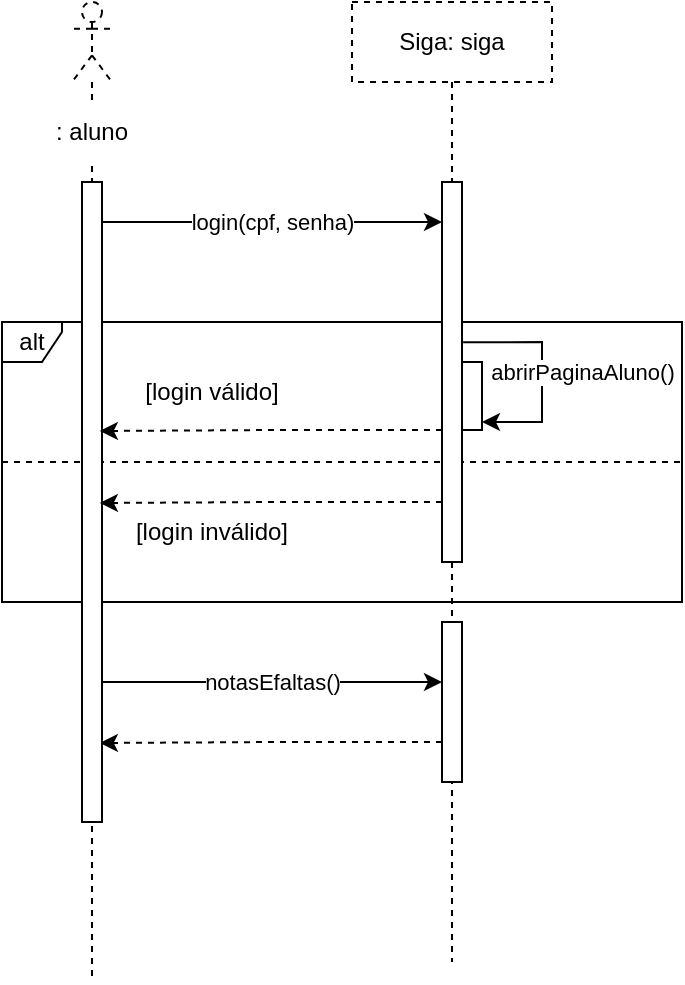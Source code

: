 <mxfile version="16.6.2" type="github">
  <diagram id="ZEX48tybaz3WDPqDXiuD" name="Page-1">
    <mxGraphModel dx="599" dy="342" grid="1" gridSize="10" guides="1" tooltips="1" connect="1" arrows="1" fold="1" page="1" pageScale="1" pageWidth="1169" pageHeight="827" math="0" shadow="0">
      <root>
        <mxCell id="0" />
        <mxCell id="1" parent="0" />
        <mxCell id="3zqD0T_lnfzhav-kkuIM-93" value="" style="shape=umlLifeline;participant=umlActor;perimeter=lifelinePerimeter;whiteSpace=wrap;html=1;container=1;collapsible=0;recursiveResize=0;verticalAlign=top;spacingTop=36;outlineConnect=0;dashed=1;" vertex="1" parent="1">
          <mxGeometry x="365" y="300" width="20" height="490" as="geometry" />
        </mxCell>
        <mxCell id="3zqD0T_lnfzhav-kkuIM-88" value="Siga: siga" style="shape=umlLifeline;perimeter=lifelinePerimeter;whiteSpace=wrap;html=1;container=1;collapsible=0;recursiveResize=0;outlineConnect=0;dashed=1;" vertex="1" parent="1">
          <mxGeometry x="505" y="300" width="100" height="480" as="geometry" />
        </mxCell>
        <mxCell id="3zqD0T_lnfzhav-kkuIM-108" value="" style="html=1;points=[];perimeter=orthogonalPerimeter;" vertex="1" parent="3zqD0T_lnfzhav-kkuIM-88">
          <mxGeometry x="45" y="310" width="10" height="80" as="geometry" />
        </mxCell>
        <mxCell id="3zqD0T_lnfzhav-kkuIM-115" value="" style="edgeStyle=orthogonalEdgeStyle;rounded=0;orthogonalLoop=1;jettySize=auto;html=1;dashed=1;entryX=0.893;entryY=0.482;entryDx=0;entryDy=0;entryPerimeter=0;" edge="1" parent="3zqD0T_lnfzhav-kkuIM-88">
          <mxGeometry relative="1" as="geometry">
            <mxPoint x="45" y="370.0" as="sourcePoint" />
            <mxPoint x="-126.07" y="370.5" as="targetPoint" />
            <Array as="points">
              <mxPoint x="-39" y="370" />
            </Array>
          </mxGeometry>
        </mxCell>
        <mxCell id="3zqD0T_lnfzhav-kkuIM-83" value="" style="edgeStyle=orthogonalEdgeStyle;rounded=0;orthogonalLoop=1;jettySize=auto;html=1;" edge="1" parent="1" source="3zqD0T_lnfzhav-kkuIM-74" target="3zqD0T_lnfzhav-kkuIM-82">
          <mxGeometry relative="1" as="geometry">
            <Array as="points">
              <mxPoint x="420" y="410" />
              <mxPoint x="420" y="410" />
            </Array>
          </mxGeometry>
        </mxCell>
        <mxCell id="3zqD0T_lnfzhav-kkuIM-84" value="login(cpf, senha)" style="edgeLabel;html=1;align=center;verticalAlign=middle;resizable=0;points=[];" vertex="1" connectable="0" parent="3zqD0T_lnfzhav-kkuIM-83">
          <mxGeometry x="-0.277" y="-3" relative="1" as="geometry">
            <mxPoint x="23" y="-3" as="offset" />
          </mxGeometry>
        </mxCell>
        <mxCell id="3zqD0T_lnfzhav-kkuIM-87" value="alt" style="shape=umlFrame;whiteSpace=wrap;html=1;width=30;height=20;" vertex="1" parent="1">
          <mxGeometry x="330" y="460" width="340" height="140" as="geometry" />
        </mxCell>
        <mxCell id="3zqD0T_lnfzhav-kkuIM-89" value="" style="line;strokeWidth=1;fillColor=none;align=left;verticalAlign=middle;spacingTop=-1;spacingLeft=3;spacingRight=3;rotatable=0;labelPosition=right;points=[];portConstraint=eastwest;dashed=1;" vertex="1" parent="1">
          <mxGeometry x="330" y="526" width="340" height="8" as="geometry" />
        </mxCell>
        <mxCell id="3zqD0T_lnfzhav-kkuIM-90" value="[login válido]" style="text;html=1;strokeColor=none;fillColor=none;align=center;verticalAlign=middle;whiteSpace=wrap;rounded=0;dashed=1;" vertex="1" parent="1">
          <mxGeometry x="390" y="480" width="90" height="30" as="geometry" />
        </mxCell>
        <mxCell id="3zqD0T_lnfzhav-kkuIM-92" value="[login inválido]" style="text;html=1;strokeColor=none;fillColor=none;align=center;verticalAlign=middle;whiteSpace=wrap;rounded=0;dashed=1;" vertex="1" parent="1">
          <mxGeometry x="390" y="550" width="90" height="30" as="geometry" />
        </mxCell>
        <mxCell id="3zqD0T_lnfzhav-kkuIM-94" value=": aluno" style="text;html=1;strokeColor=none;fillColor=default;align=center;verticalAlign=middle;whiteSpace=wrap;rounded=0;dashed=1;" vertex="1" parent="1">
          <mxGeometry x="345" y="350" width="60" height="30" as="geometry" />
        </mxCell>
        <mxCell id="3zqD0T_lnfzhav-kkuIM-97" value="" style="html=1;points=[];perimeter=orthogonalPerimeter;" vertex="1" parent="1">
          <mxGeometry x="560" y="480" width="10" height="34" as="geometry" />
        </mxCell>
        <mxCell id="3zqD0T_lnfzhav-kkuIM-82" value="" style="html=1;points=[];perimeter=orthogonalPerimeter;" vertex="1" parent="1">
          <mxGeometry x="550" y="390" width="10" height="190" as="geometry" />
        </mxCell>
        <mxCell id="3zqD0T_lnfzhav-kkuIM-98" value="" style="endArrow=classic;html=1;rounded=0;exitX=1.057;exitY=0.422;exitDx=0;exitDy=0;exitPerimeter=0;" edge="1" parent="1" source="3zqD0T_lnfzhav-kkuIM-82">
          <mxGeometry width="50" height="50" relative="1" as="geometry">
            <mxPoint x="640" y="500" as="sourcePoint" />
            <mxPoint x="570" y="510" as="targetPoint" />
            <Array as="points">
              <mxPoint x="600" y="470" />
              <mxPoint x="600" y="485" />
              <mxPoint x="600" y="497" />
              <mxPoint x="600" y="510" />
              <mxPoint x="580" y="510" />
            </Array>
          </mxGeometry>
        </mxCell>
        <mxCell id="3zqD0T_lnfzhav-kkuIM-99" value="abrirPaginaAluno()" style="edgeLabel;html=1;align=center;verticalAlign=middle;resizable=0;points=[];" vertex="1" connectable="0" parent="3zqD0T_lnfzhav-kkuIM-98">
          <mxGeometry x="0.053" relative="1" as="geometry">
            <mxPoint x="20" y="-3" as="offset" />
          </mxGeometry>
        </mxCell>
        <mxCell id="3zqD0T_lnfzhav-kkuIM-74" value="" style="html=1;points=[];perimeter=orthogonalPerimeter;" vertex="1" parent="1">
          <mxGeometry x="370" y="390" width="10" height="320" as="geometry" />
        </mxCell>
        <mxCell id="3zqD0T_lnfzhav-kkuIM-105" value="" style="edgeStyle=orthogonalEdgeStyle;rounded=0;orthogonalLoop=1;jettySize=auto;html=1;dashed=1;entryX=0.893;entryY=0.482;entryDx=0;entryDy=0;entryPerimeter=0;" edge="1" parent="1">
          <mxGeometry relative="1" as="geometry">
            <mxPoint x="550" y="550.0" as="sourcePoint" />
            <mxPoint x="378.93" y="550.5" as="targetPoint" />
            <Array as="points">
              <mxPoint x="466" y="550" />
            </Array>
          </mxGeometry>
        </mxCell>
        <mxCell id="3zqD0T_lnfzhav-kkuIM-107" value="" style="edgeStyle=orthogonalEdgeStyle;rounded=0;orthogonalLoop=1;jettySize=auto;html=1;dashed=1;entryX=0.893;entryY=0.482;entryDx=0;entryDy=0;entryPerimeter=0;" edge="1" parent="1">
          <mxGeometry relative="1" as="geometry">
            <mxPoint x="550" y="514.0" as="sourcePoint" />
            <mxPoint x="378.93" y="514.5" as="targetPoint" />
            <Array as="points">
              <mxPoint x="466" y="514" />
            </Array>
          </mxGeometry>
        </mxCell>
        <mxCell id="3zqD0T_lnfzhav-kkuIM-109" value="" style="edgeStyle=orthogonalEdgeStyle;rounded=0;orthogonalLoop=1;jettySize=auto;html=1;" edge="1" parent="1">
          <mxGeometry relative="1" as="geometry">
            <mxPoint x="380" y="640.0" as="sourcePoint" />
            <mxPoint x="550" y="640.0" as="targetPoint" />
            <Array as="points">
              <mxPoint x="420" y="640" />
              <mxPoint x="420" y="640" />
            </Array>
          </mxGeometry>
        </mxCell>
        <mxCell id="3zqD0T_lnfzhav-kkuIM-110" value="notasEfaltas()" style="edgeLabel;html=1;align=center;verticalAlign=middle;resizable=0;points=[];" vertex="1" connectable="0" parent="3zqD0T_lnfzhav-kkuIM-109">
          <mxGeometry x="-0.277" y="-3" relative="1" as="geometry">
            <mxPoint x="23" y="-3" as="offset" />
          </mxGeometry>
        </mxCell>
      </root>
    </mxGraphModel>
  </diagram>
</mxfile>
